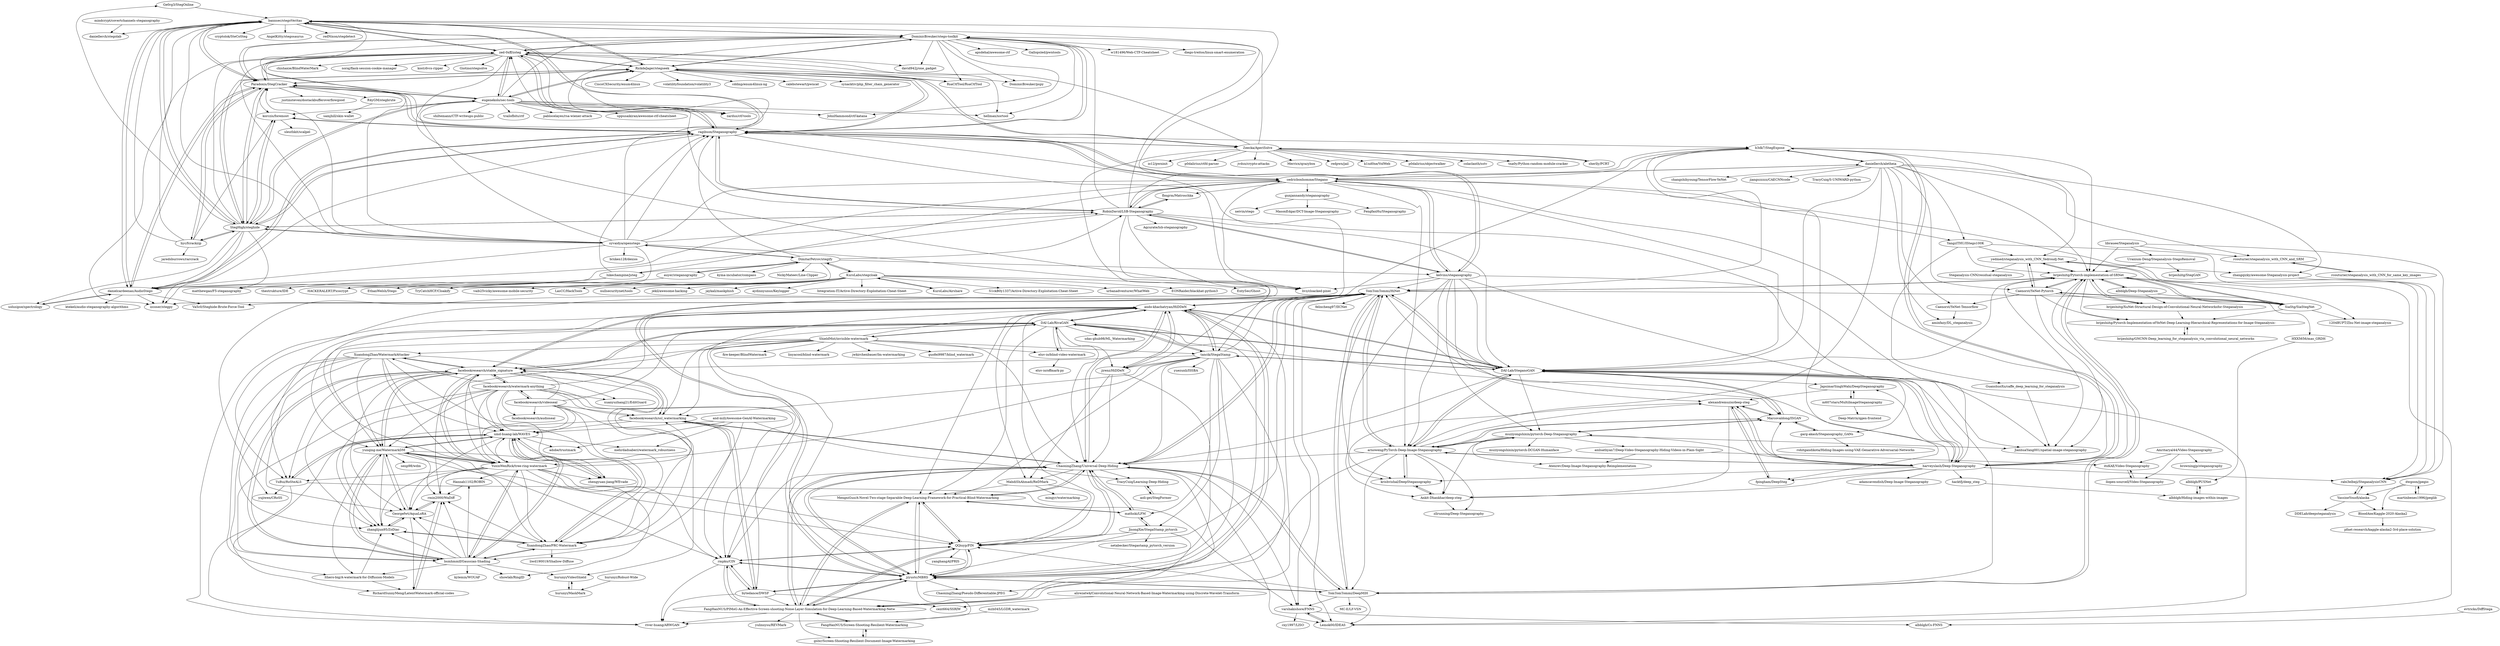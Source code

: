 digraph G {
"Ge0rg3/StegOnline" -> "bannsec/stegoVeritas"
"yedmed/steganalysis_with_CNN_Yedroudj-Net" -> "brijeshiitg/Pytorch-implementation-of-SRNet"
"yedmed/steganalysis_with_CNN_Yedroudj-Net" -> "Caenorst/YeNet-Pytorch"
"yedmed/steganalysis_with_CNN_Yedroudj-Net" -> "SiaStg/SiaStegNet"
"yedmed/steganalysis_with_CNN_Yedroudj-Net" -> "Steganalysis-CNN/residual-steganalysis"
"yedmed/steganalysis_with_CNN_Yedroudj-Net" -> "zhangqizky/awesome-Steganalysis-project"
"DAI-Lab/RivaGAN" -> "eluv-io/blind-video-watermark"
"DAI-Lab/RivaGAN" -> "ShieldMnt/invisible-watermark"
"DAI-Lab/RivaGAN" -> "ando-khachatryan/HiDDeN"
"DAI-Lab/RivaGAN" -> "ChaoningZhang/Universal-Deep-Hiding"
"DAI-Lab/RivaGAN" -> "facebookresearch/stable_signature"
"DAI-Lab/RivaGAN" -> "yunqing-me/WatermarkDM"
"DAI-Lab/RivaGAN" -> "DAI-Lab/SteganoGAN"
"DAI-Lab/RivaGAN" -> "MengxiGuo/A-Novel-Two-stage-Separable-Deep-Learning-Framework-for-Practical-Blind-Watermarking"
"DAI-Lab/RivaGAN" -> "facebookresearch/ssl_watermarking"
"DAI-Lab/RivaGAN" -> "jirenz/HiDDeN"
"DAI-Lab/RivaGAN" -> "Marcovaldong/ISGAN"
"DAI-Lab/RivaGAN" -> "tancik/StegaStamp"
"DAI-Lab/RivaGAN" -> "sdas-ghub98/ML_Watermarking" ["e"=1]
"DAI-Lab/RivaGAN" -> "jzyustc/MBRS"
"DAI-Lab/RivaGAN" -> "TuBui/RoSteALS"
"tancik/StegaStamp" -> "ando-khachatryan/HiDDeN"
"tancik/StegaStamp" -> "JisongXie/StegaStamp_pytorch"
"tancik/StegaStamp" -> "ChaoningZhang/Universal-Deep-Hiding"
"tancik/StegaStamp" -> "DAI-Lab/SteganoGAN"
"tancik/StegaStamp" -> "TomTomTommi/HiNet"
"tancik/StegaStamp" -> "jzyustc/MBRS"
"tancik/StegaStamp" -> "FangHanNUS/PIMoG-An-Effective-Screen-shooting-Noise-Layer-Simulation-for-Deep-Learning-Based-Watermarking-Netw"
"tancik/StegaStamp" -> "facebookresearch/stable_signature"
"tancik/StegaStamp" -> "YuxinWenRick/tree-ring-watermark"
"tancik/StegaStamp" -> "MengxiGuo/A-Novel-Two-stage-Separable-Deep-Learning-Framework-for-Practical-Blind-Watermarking"
"tancik/StegaStamp" -> "jirenz/HiDDeN"
"tancik/StegaStamp" -> "DAI-Lab/RivaGAN"
"tancik/StegaStamp" -> "facebookresearch/ssl_watermarking"
"tancik/StegaStamp" -> "yuezunli/ISSBA" ["e"=1]
"tancik/StegaStamp" -> "mathski/LFM"
"daniellerch/aletheia" -> "b3dk7/StegExpose"
"daniellerch/aletheia" -> "rcouturier/steganalysis_with_CNN_and_SRM"
"daniellerch/aletheia" -> "Caenorst/YeNet-Pytorch"
"daniellerch/aletheia" -> "aminfazy/DL_steganalysis"
"daniellerch/aletheia" -> "TracyCuiq/S-UNIWARD-python"
"daniellerch/aletheia" -> "brijeshiitg/Pytorch-implementation-of-SRNet"
"daniellerch/aletheia" -> "zhangqizky/awesome-Steganalysis-project"
"daniellerch/aletheia" -> "cedricbonhomme/Stegano"
"daniellerch/aletheia" -> "arnoweng/PyTorch-Deep-Image-Steganography"
"daniellerch/aletheia" -> "changshihyoung/TensorFlow-YeNet"
"daniellerch/aletheia" -> "jiangszzzzz/CAECNNcode"
"daniellerch/aletheia" -> "YangzlTHU/IStego100K"
"daniellerch/aletheia" -> "Caenorst/YeNet-Tensorflow"
"daniellerch/aletheia" -> "DAI-Lab/SteganoGAN"
"DAI-Lab/SteganoGAN" -> "arnoweng/PyTorch-Deep-Image-Steganography"
"DAI-Lab/SteganoGAN" -> "Marcovaldong/ISGAN"
"DAI-Lab/SteganoGAN" -> "TomTomTommi/HiNet"
"DAI-Lab/SteganoGAN" -> "ando-khachatryan/HiDDeN"
"DAI-Lab/SteganoGAN" -> "ChaoningZhang/Universal-Deep-Hiding"
"DAI-Lab/SteganoGAN" -> "brijeshiitg/Pytorch-implementation-of-SRNet"
"DAI-Lab/SteganoGAN" -> "harveyslash/Deep-Steganography"
"DAI-Lab/SteganoGAN" -> "tancik/StegaStamp"
"DAI-Lab/SteganoGAN" -> "garg-akash/Steganography_GANs"
"DAI-Lab/SteganoGAN" -> "Lemok00/IDEAS"
"DAI-Lab/SteganoGAN" -> "TomTomTommi/DeepMIH"
"DAI-Lab/SteganoGAN" -> "DAI-Lab/RivaGAN"
"DAI-Lab/SteganoGAN" -> "muziyongshixin/pytorch-Deep-Steganography"
"DAI-Lab/SteganoGAN" -> "JapsimarSinghWahi/DeepSteganography"
"DAI-Lab/SteganoGAN" -> "JianhuaYang001/spatial-image-steganography"
"DominicBreuker/stego-toolkit" -> "zed-0xff/zsteg"
"DominicBreuker/stego-toolkit" -> "RsaCtfTool/RsaCtfTool" ["e"=1]
"DominicBreuker/stego-toolkit" -> "zardus/ctf-tools" ["e"=1]
"DominicBreuker/stego-toolkit" -> "JohnHammond/ctf-katana" ["e"=1]
"DominicBreuker/stego-toolkit" -> "bannsec/stegoVeritas"
"DominicBreuker/stego-toolkit" -> "RickdeJager/stegseek"
"DominicBreuker/stego-toolkit" -> "apsdehal/awesome-ctf" ["e"=1]
"DominicBreuker/stego-toolkit" -> "Gallopsled/pwntools" ["e"=1]
"DominicBreuker/stego-toolkit" -> "DominicBreuker/pspy" ["e"=1]
"DominicBreuker/stego-toolkit" -> "Paradoxis/StegCracker"
"DominicBreuker/stego-toolkit" -> "ragibson/Steganography"
"DominicBreuker/stego-toolkit" -> "david942j/one_gadget" ["e"=1]
"DominicBreuker/stego-toolkit" -> "w181496/Web-CTF-Cheatsheet" ["e"=1]
"DominicBreuker/stego-toolkit" -> "diego-treitos/linux-smart-enumeration" ["e"=1]
"DominicBreuker/stego-toolkit" -> "hellman/xortool" ["e"=1]
"StegHigh/steghide" -> "korczis/foremost"
"StegHigh/steghide" -> "syvaidya/openstego"
"StegHigh/steghide" -> "bannsec/stegoVeritas"
"StegHigh/steghide" -> "ragibson/Steganography"
"StegHigh/steghide" -> "Paradoxis/StegCracker"
"StegHigh/steghide" -> "zed-0xff/zsteg"
"StegHigh/steghide" -> "RickdeJager/stegseek"
"StegHigh/steghide" -> "danielcardeenas/AudioStego"
"StegHigh/steghide" -> "hyc/fcrackzip"
"StegHigh/steghide" -> "eugenekolo/sec-tools"
"StegHigh/steghide" -> "Ge0rg3/StegOnline"
"StegHigh/steghide" -> "RobinDavid/LSB-Steganography"
"StegHigh/steghide" -> "matthewgao/F5-steganography" ["e"=1]
"StegHigh/steghide" -> "solusipse/spectrology"
"StegHigh/steghide" -> "izcoser/stegpy"
"hyc/fcrackzip" -> "bannsec/stegoVeritas"
"hyc/fcrackzip" -> "Paradoxis/StegCracker"
"hyc/fcrackzip" -> "StegHigh/steghide"
"hyc/fcrackzip" -> "korczis/foremost"
"hyc/fcrackzip" -> "zed-0xff/zsteg"
"hyc/fcrackzip" -> "jaredsburrows/rarcrack"
"Paradoxis/StegCracker" -> "bannsec/stegoVeritas"
"Paradoxis/StegCracker" -> "RickdeJager/stegseek"
"Paradoxis/StegCracker" -> "zed-0xff/zsteg"
"Paradoxis/StegCracker" -> "ragibson/Steganography"
"Paradoxis/StegCracker" -> "DominicBreuker/stego-toolkit"
"Paradoxis/StegCracker" -> "Va5c0/Steghide-Brute-Force-Tool"
"Paradoxis/StegCracker" -> "danielcardeenas/AudioStego"
"Paradoxis/StegCracker" -> "eugenekolo/sec-tools"
"Paradoxis/StegCracker" -> "StegHigh/steghide"
"Paradoxis/StegCracker" -> "R4yGM/stegbrute"
"Paradoxis/StegCracker" -> "hyc/fcrackzip"
"Paradoxis/StegCracker" -> "korczis/foremost"
"Paradoxis/StegCracker" -> "justinsteven/dostackbufferoverflowgood" ["e"=1]
"lukechampine/jsteg" -> "ragibson/Steganography"
"lukechampine/jsteg" -> "matthewgao/F5-steganography" ["e"=1]
"lukechampine/jsteg" -> "danielcardeenas/AudioStego"
"lukechampine/jsteg" -> "thestrukture/IDE"
"lukechampine/jsteg" -> "cedricbonhomme/Stegano"
"dwgoon/jpegio" -> "martinbenes1996/jpeglib"
"dwgoon/jpegio" -> "YassineYousfi/alaska"
"dwgoon/jpegio" -> "BloodAxe/Kaggle-2020-Alaska2"
"DimitarPetrov/stegify" -> "auyer/steganography"
"DimitarPetrov/stegify" -> "syvaidya/openstego"
"DimitarPetrov/stegify" -> "ragibson/Steganography"
"DimitarPetrov/stegify" -> "KuroLabs/stegcloak"
"DimitarPetrov/stegify" -> "TryCatchHCF/Cloakify" ["e"=1]
"DimitarPetrov/stegify" -> "lukechampine/jsteg"
"DimitarPetrov/stegify" -> "kyma-incubator/compass" ["e"=1]
"DimitarPetrov/stegify" -> "RobinDavid/LSB-Steganography"
"DimitarPetrov/stegify" -> "kelvins/steganography"
"DimitarPetrov/stegify" -> "NickyMateev/Line-Clipper" ["e"=1]
"fbngrm/Matroschka" -> "RobinDavid/LSB-Steganography"
"auyer/steganography" -> "DimitarPetrov/stegify"
"auyer/steganography" -> "EthanWelsh/Stego"
"sherlly/PCRT" -> "Zeecka/AperiSolve"
"kelvins/steganography" -> "RobinDavid/LSB-Steganography"
"kelvins/steganography" -> "cedricbonhomme/Stegano"
"kelvins/steganography" -> "ragibson/Steganography"
"kelvins/steganography" -> "arnoweng/PyTorch-Deep-Image-Steganography"
"kelvins/steganography" -> "harveyslash/Deep-Steganography"
"kelvins/steganography" -> "livz/cloacked-pixel" ["e"=1]
"kelvins/steganography" -> "DAI-Lab/SteganoGAN"
"kelvins/steganography" -> "alexandremuzio/deep-steg"
"kelvins/steganography" -> "muziyongshixin/pytorch-Deep-Steganography"
"kelvins/steganography" -> "Ankit-Dhankhar/deep-steg"
"kelvins/steganography" -> "TomTomTommi/HiNet"
"kelvins/steganography" -> "JianhuaYang001/spatial-image-steganography"
"ando-khachatryan/HiDDeN" -> "jirenz/HiDDeN"
"ando-khachatryan/HiDDeN" -> "TomTomTommi/HiNet"
"ando-khachatryan/HiDDeN" -> "jzyustc/MBRS"
"ando-khachatryan/HiDDeN" -> "ChaoningZhang/Universal-Deep-Hiding"
"ando-khachatryan/HiDDeN" -> "tancik/StegaStamp"
"ando-khachatryan/HiDDeN" -> "facebookresearch/stable_signature"
"ando-khachatryan/HiDDeN" -> "DAI-Lab/SteganoGAN"
"ando-khachatryan/HiDDeN" -> "MengxiGuo/A-Novel-Two-stage-Separable-Deep-Learning-Framework-for-Practical-Blind-Watermarking"
"ando-khachatryan/HiDDeN" -> "QQiuyp/FIN"
"ando-khachatryan/HiDDeN" -> "river-huang/ARWGAN"
"ando-khachatryan/HiDDeN" -> "MahdiShAhmadi/ReDMark"
"ando-khachatryan/HiDDeN" -> "rmpku/CIN"
"ando-khachatryan/HiDDeN" -> "FangHanNUS/PIMoG-An-Effective-Screen-shooting-Noise-Layer-Simulation-for-Deep-Learning-Based-Watermarking-Netw"
"ando-khachatryan/HiDDeN" -> "DAI-Lab/RivaGAN"
"ando-khachatryan/HiDDeN" -> "YuxinWenRick/tree-ring-watermark"
"librauee/Steganalysis" -> "brijeshiitg/Pytorch-implementation-of-SRNet"
"librauee/Steganalysis" -> "rabi3elbeji/SteganalysisCNN"
"librauee/Steganalysis" -> "rcouturier/steganalysis_with_CNN_and_SRM"
"librauee/Steganalysis" -> "Uranium-Deng/Steganalysis-StegoRemoval"
"harveyslash/Deep-Steganography" -> "arnoweng/PyTorch-Deep-Image-Steganography"
"harveyslash/Deep-Steganography" -> "alexandremuzio/deep-steg"
"harveyslash/Deep-Steganography" -> "krishvishal/DeepSteganography"
"harveyslash/Deep-Steganography" -> "fpingham/DeepSteg"
"harveyslash/Deep-Steganography" -> "muziyongshixin/pytorch-Deep-Steganography"
"harveyslash/Deep-Steganography" -> "DAI-Lab/SteganoGAN"
"harveyslash/Deep-Steganography" -> "TomTomTommi/HiNet"
"harveyslash/Deep-Steganography" -> "JapsimarSinghWahi/DeepSteganography"
"harveyslash/Deep-Steganography" -> "b3dk7/StegExpose"
"harveyslash/Deep-Steganography" -> "rabi3elbeji/SteganalysisCNN"
"harveyslash/Deep-Steganography" -> "adamcavendish/Deep-Image-Steganography"
"harveyslash/Deep-Steganography" -> "Ankit-Dhankhar/deep-steg"
"harveyslash/Deep-Steganography" -> "Marcovaldong/ISGAN"
"harveyslash/Deep-Steganography" -> "brijeshiitg/Pytorch-implementation-of-SRNet"
"harveyslash/Deep-Steganography" -> "hacktfj/deep_steg"
"Ankit-Dhankhar/deep-steg" -> "zllrunning/Deep-Steganography"
"Ankit-Dhankhar/deep-steg" -> "krishvishal/DeepSteganography"
"krishvishal/DeepSteganography" -> "Ankit-Dhankhar/deep-steg"
"krishvishal/DeepSteganography" -> "arnoweng/PyTorch-Deep-Image-Steganography"
"mathski/LFM" -> "JisongXie/StegaStamp_pytorch"
"mathski/LFM" -> "MengxiGuo/A-Novel-Two-stage-Separable-Deep-Learning-Framework-for-Practical-Blind-Watermarking"
"mathski/LFM" -> "ChaoningZhang/Universal-Deep-Hiding"
"arnoweng/PyTorch-Deep-Image-Steganography" -> "harveyslash/Deep-Steganography"
"arnoweng/PyTorch-Deep-Image-Steganography" -> "muziyongshixin/pytorch-Deep-Steganography"
"arnoweng/PyTorch-Deep-Image-Steganography" -> "krishvishal/DeepSteganography"
"arnoweng/PyTorch-Deep-Image-Steganography" -> "Marcovaldong/ISGAN"
"arnoweng/PyTorch-Deep-Image-Steganography" -> "DAI-Lab/SteganoGAN"
"arnoweng/PyTorch-Deep-Image-Steganography" -> "TomTomTommi/HiNet"
"arnoweng/PyTorch-Deep-Image-Steganography" -> "alexandremuzio/deep-steg"
"arnoweng/PyTorch-Deep-Image-Steganography" -> "zllrunning/Deep-Steganography"
"arnoweng/PyTorch-Deep-Image-Steganography" -> "Ankit-Dhankhar/deep-steg"
"arnoweng/PyTorch-Deep-Image-Steganography" -> "ChaoningZhang/Universal-Deep-Hiding"
"arnoweng/PyTorch-Deep-Image-Steganography" -> "TomTomTommi/DeepMIH"
"arnoweng/PyTorch-Deep-Image-Steganography" -> "jzyustc/MBRS"
"zhangqizky/awesome-Steganalysis-project" -> "rabi3elbeji/SteganalysisCNN"
"rabi3elbeji/SteganalysisCNN" -> "YassineYousfi/alaska"
"gunjannandy/steganography" -> "neivin/stego"
"gunjannandy/steganography" -> "MasonEdgar/DCT-Image-Steganography"
"gunjannandy/steganography" -> "FengfanHu/Steganography"
"Caenorst/YeNet-Pytorch" -> "brijeshiitg/Pytorch-implementation-of-SRNet"
"Caenorst/YeNet-Pytorch" -> "yedmed/steganalysis_with_CNN_Yedroudj-Net"
"Caenorst/YeNet-Pytorch" -> "brijeshiitg/XuNet-Structural-Design-of-Convolutional-Neural-Networksfor-Steganalysis"
"Caenorst/YeNet-Pytorch" -> "Caenorst/YeNet-Tensorflow"
"Caenorst/YeNet-Pytorch" -> "JianhuaYang001/spatial-image-steganography"
"Caenorst/YeNet-Pytorch" -> "SiaStg/SiaStegNet"
"Caenorst/YeNet-Pytorch" -> "brijeshiitg/Pytorch-Implementation-of-YeNet-Deep-Learning-Hierarchical-Representations-for-Image-Steganalysis-"
"jirenz/HiDDeN" -> "ando-khachatryan/HiDDeN"
"jirenz/HiDDeN" -> "ChaoningZhang/Universal-Deep-Hiding"
"jirenz/HiDDeN" -> "MahdiShAhmadi/ReDMark"
"jirenz/HiDDeN" -> "jzyustc/MBRS"
"Caenorst/YeNet-Tensorflow" -> "aminfazy/DL_steganalysis"
"muziyongshixin/pytorch-Deep-Steganography" -> "arnoweng/PyTorch-Deep-Image-Steganography"
"muziyongshixin/pytorch-Deep-Steganography" -> "Marcovaldong/ISGAN"
"muziyongshixin/pytorch-Deep-Steganography" -> "Atenrev/Deep-Image-Steganography-Reimplementation"
"muziyongshixin/pytorch-Deep-Steganography" -> "anilsathyan7/Deep-Video-Steganography-Hiding-Videos-in-Plain-Sight"
"muziyongshixin/pytorch-Deep-Steganography" -> "Ankit-Dhankhar/deep-steg"
"muziyongshixin/pytorch-Deep-Steganography" -> "muziyongshixin/pytorch-DCGAN-Humanface"
"muziyongshixin/pytorch-Deep-Steganography" -> "JianhuaYang001/spatial-image-steganography"
"YangzlTHU/IStego100K" -> "rabi3elbeji/SteganalysisCNN"
"YangzlTHU/IStego100K" -> "GuanshuoXu/caffe_deep_learning_for_steganalysis"
"YangzlTHU/IStego100K" -> "brijeshiitg/Pytorch-implementation-of-SRNet"
"YangzlTHU/IStego100K" -> "yedmed/steganalysis_with_CNN_Yedroudj-Net"
"Marcovaldong/ISGAN" -> "garg-akash/Steganography_GANs"
"Marcovaldong/ISGAN" -> "muziyongshixin/pytorch-Deep-Steganography"
"Marcovaldong/ISGAN" -> "arnoweng/PyTorch-Deep-Image-Steganography"
"Marcovaldong/ISGAN" -> "DAI-Lab/SteganoGAN"
"Marcovaldong/ISGAN" -> "alexandremuzio/deep-steg"
"mindcrypt/covertchannels-steganography" -> "daniellerch/stegolab"
"alexandremuzio/deep-steg" -> "Ankit-Dhankhar/deep-steg"
"alexandremuzio/deep-steg" -> "fpingham/DeepSteg"
"alexandremuzio/deep-steg" -> "krishvishal/DeepSteganography"
"alexandremuzio/deep-steg" -> "Marcovaldong/ISGAN"
"alexandremuzio/deep-steg" -> "harveyslash/Deep-Steganography"
"fpingham/DeepSteg" -> "alexandremuzio/deep-steg"
"Amritaryal44/Video-Steganography" -> "llopen-sourcell/Video-Steganography"
"Amritaryal44/Video-Steganography" -> "browningjp/steganography"
"Amritaryal44/Video-Steganography" -> "itxKAE/Video-Steganography"
"Zeecka/AperiSolve" -> "io12/pwninit" ["e"=1]
"Zeecka/AperiSolve" -> "RickdeJager/stegseek"
"Zeecka/AperiSolve" -> "ragibson/Steganography"
"Zeecka/AperiSolve" -> "zed-0xff/zsteg"
"Zeecka/AperiSolve" -> "p0dalirius/ctfd-parser" ["e"=1]
"Zeecka/AperiSolve" -> "izcoser/stegpy"
"Zeecka/AperiSolve" -> "DominicBreuker/stego-toolkit"
"Zeecka/AperiSolve" -> "jvdsn/crypto-attacks" ["e"=1]
"Zeecka/AperiSolve" -> "Merricx/qrazybox" ["e"=1]
"Zeecka/AperiSolve" -> "redpwn/jail" ["e"=1]
"Zeecka/AperiSolve" -> "k1nd0ne/VolWeb" ["e"=1]
"Zeecka/AperiSolve" -> "sherlly/PCRT"
"Zeecka/AperiSolve" -> "p0dalirius/objectwalker" ["e"=1]
"Zeecka/AperiSolve" -> "colaclanth/sstv" ["e"=1]
"Zeecka/AperiSolve" -> "tna0y/Python-random-module-cracker" ["e"=1]
"b3dk7/StegExpose" -> "daniellerch/aletheia"
"b3dk7/StegExpose" -> "harveyslash/Deep-Steganography"
"b3dk7/StegExpose" -> "jirenz/HiDDeN"
"b3dk7/StegExpose" -> "yedmed/steganalysis_with_CNN_Yedroudj-Net"
"b3dk7/StegExpose" -> "brijeshiitg/Pytorch-implementation-of-SRNet"
"b3dk7/StegExpose" -> "TomTomTommi/HiNet"
"b3dk7/StegExpose" -> "fpingham/DeepSteg"
"garg-akash/Steganography_GANs" -> "Marcovaldong/ISGAN"
"garg-akash/Steganography_GANs" -> "rohitgandikota/Hiding-Images-using-VAE-Genarative-Adversarial-Networks"
"anilsathyan7/Deep-Video-Steganography-Hiding-Videos-in-Plain-Sight" -> "Atenrev/Deep-Image-Steganography-Reimplementation"
"anilsathyan7/Deep-Video-Steganography-Hiding-Videos-in-Plain-Sight" -> "itxKAE/Video-Steganography"
"KuroLabs/stegcloak" -> "TryCatchHCF/Cloakify" ["e"=1]
"KuroLabs/stegcloak" -> "jekil/awesome-hacking" ["e"=1]
"KuroLabs/stegcloak" -> "jaykali/maskphish" ["e"=1]
"KuroLabs/stegcloak" -> "aydinnyunus/Keylogger" ["e"=1]
"KuroLabs/stegcloak" -> "Integration-IT/Active-Directory-Exploitation-Cheat-Sheet" ["e"=1]
"KuroLabs/stegcloak" -> "DimitarPetrov/stegify"
"KuroLabs/stegcloak" -> "KuroLabs/Airshare"
"KuroLabs/stegcloak" -> "HACKERALERT/Picocrypt" ["e"=1]
"KuroLabs/stegcloak" -> "S1ckB0y1337/Active-Directory-Exploitation-Cheat-Sheet" ["e"=1]
"KuroLabs/stegcloak" -> "urbanadventurer/WhatWeb" ["e"=1]
"KuroLabs/stegcloak" -> "EONRaider/blackhat-python3" ["e"=1]
"KuroLabs/stegcloak" -> "EntySec/Ghost" ["e"=1]
"KuroLabs/stegcloak" -> "vaib25vicky/awesome-mobile-security" ["e"=1]
"KuroLabs/stegcloak" -> "LasCC/HackTools" ["e"=1]
"KuroLabs/stegcloak" -> "nullsecuritynet/tools" ["e"=1]
"KuroLabs/Airshare" -> "KuroLabs/stegcloak"
"SiaStg/SiaStegNet" -> "brijeshiitg/Pytorch-implementation-of-SRNet"
"SiaStg/SiaStegNet" -> "yedmed/steganalysis_with_CNN_Yedroudj-Net"
"SiaStg/SiaStegNet" -> "1204BUPT/Zhu-Net-image-steganalysis"
"SiaStg/SiaStegNet" -> "Caenorst/YeNet-Pytorch"
"SiaStg/SiaStegNet" -> "brijeshiitg/Pytorch-Implementation-of-YeNet-Deep-Learning-Hierarchical-Representations-for-Image-Steganalysis-"
"brijeshiitg/Pytorch-implementation-of-SRNet" -> "brijeshiitg/XuNet-Structural-Design-of-Convolutional-Neural-Networksfor-Steganalysis"
"brijeshiitg/Pytorch-implementation-of-SRNet" -> "SiaStg/SiaStegNet"
"brijeshiitg/Pytorch-implementation-of-SRNet" -> "yedmed/steganalysis_with_CNN_Yedroudj-Net"
"brijeshiitg/Pytorch-implementation-of-SRNet" -> "Caenorst/YeNet-Pytorch"
"brijeshiitg/Pytorch-implementation-of-SRNet" -> "1204BUPT/Zhu-Net-image-steganalysis"
"brijeshiitg/Pytorch-implementation-of-SRNet" -> "brijeshiitg/Pytorch-Implementation-of-YeNet-Deep-Learning-Hierarchical-Representations-for-Image-Steganalysis-"
"brijeshiitg/Pytorch-implementation-of-SRNet" -> "Lemok00/IDEAS"
"brijeshiitg/Pytorch-implementation-of-SRNet" -> "TomTomTommi/HiNet"
"brijeshiitg/Pytorch-implementation-of-SRNet" -> "albblgb/Deep-Steganalysis"
"brijeshiitg/Pytorch-implementation-of-SRNet" -> "TomTomTommi/DeepMIH"
"brijeshiitg/Pytorch-implementation-of-SRNet" -> "JianhuaYang001/spatial-image-steganography"
"llopen-sourcell/Video-Steganography" -> "itxKAE/Video-Steganography"
"JisongXie/StegaStamp_pytorch" -> "mathski/LFM"
"JisongXie/StegaStamp_pytorch" -> "netabecker/Stegastamp_pytorch_version"
"JisongXie/StegaStamp_pytorch" -> "FangHanNUS/PIMoG-An-Effective-Screen-shooting-Noise-Layer-Simulation-for-Deep-Learning-Based-Watermarking-Netw"
"JisongXie/StegaStamp_pytorch" -> "QQiuyp/FIN"
"JisongXie/StegaStamp_pytorch" -> "jzyustc/MBRS"
"MahdiShAhmadi/ReDMark" -> "QQiuyp/FIN"
"MahdiShAhmadi/ReDMark" -> "MengxiGuo/A-Novel-Two-stage-Separable-Deep-Learning-Framework-for-Practical-Blind-Watermarking"
"MahdiShAhmadi/ReDMark" -> "mingyr/watermarking" ["e"=1]
"MengxiGuo/A-Novel-Two-stage-Separable-Deep-Learning-Framework-for-Practical-Blind-Watermarking" -> "QQiuyp/FIN"
"MengxiGuo/A-Novel-Two-stage-Separable-Deep-Learning-Framework-for-Practical-Blind-Watermarking" -> "jzyustc/MBRS"
"MengxiGuo/A-Novel-Two-stage-Separable-Deep-Learning-Framework-for-Practical-Blind-Watermarking" -> "ChaoningZhang/Universal-Deep-Hiding"
"MengxiGuo/A-Novel-Two-stage-Separable-Deep-Learning-Framework-for-Practical-Blind-Watermarking" -> "FangHanNUS/PIMoG-An-Effective-Screen-shooting-Noise-Layer-Simulation-for-Deep-Learning-Based-Watermarking-Netw"
"MengxiGuo/A-Novel-Two-stage-Separable-Deep-Learning-Framework-for-Practical-Blind-Watermarking" -> "mathski/LFM"
"JapsimarSinghWahi/DeepSteganography" -> "m607stars/MultiImageSteganography"
"JapsimarSinghWahi/DeepSteganography" -> "alexandremuzio/deep-steg"
"danielcardeenas/AudioStego" -> "solusipse/spectrology"
"danielcardeenas/AudioStego" -> "ragibson/Steganography"
"danielcardeenas/AudioStego" -> "bannsec/stegoVeritas"
"danielcardeenas/AudioStego" -> "izcoser/stegpy"
"danielcardeenas/AudioStego" -> "ktekeli/audio-steganography-algorithms" ["e"=1]
"danielcardeenas/AudioStego" -> "Va5c0/Steghide-Brute-Force-Tool"
"danielcardeenas/AudioStego" -> "Paradoxis/StegCracker"
"brijeshiitg/Pytorch-Implementation-of-YeNet-Deep-Learning-Hierarchical-Representations-for-Image-Steganalysis-" -> "brijeshiitg/GNCNN-Deep_learning_for_steganalysis_via_convolutional_neural_networks"
"brijeshiitg/XuNet-Structural-Design-of-Convolutional-Neural-Networksfor-Steganalysis" -> "brijeshiitg/Pytorch-Implementation-of-YeNet-Deep-Learning-Hierarchical-Representations-for-Image-Steganalysis-"
"brijeshiitg/XuNet-Structural-Design-of-Convolutional-Neural-Networksfor-Steganalysis" -> "brijeshiitg/Pytorch-implementation-of-SRNet"
"BloodAxe/Kaggle-2020-Alaska2" -> "pfnet-research/kaggle-alaska2-3rd-place-solution"
"YassineYousfi/alaska" -> "rabi3elbeji/SteganalysisCNN"
"YassineYousfi/alaska" -> "BloodAxe/Kaggle-2020-Alaska2"
"YassineYousfi/alaska" -> "DDELab/deepsteganalysis"
"brijeshiitg/GNCNN-Deep_learning_for_steganalysis_via_convolutional_neural_networks" -> "brijeshiitg/Pytorch-Implementation-of-YeNet-Deep-Learning-Hierarchical-Representations-for-Image-Steganalysis-"
"RickdeJager/stegseek" -> "Paradoxis/StegCracker"
"RickdeJager/stegseek" -> "zed-0xff/zsteg"
"RickdeJager/stegseek" -> "DominicBreuker/stego-toolkit"
"RickdeJager/stegseek" -> "Zeecka/AperiSolve"
"RickdeJager/stegseek" -> "ragibson/Steganography"
"RickdeJager/stegseek" -> "bannsec/stegoVeritas"
"RickdeJager/stegseek" -> "calebstewart/pwncat" ["e"=1]
"RickdeJager/stegseek" -> "RsaCtfTool/RsaCtfTool" ["e"=1]
"RickdeJager/stegseek" -> "eugenekolo/sec-tools"
"RickdeJager/stegseek" -> "synacktiv/php_filter_chain_generator" ["e"=1]
"RickdeJager/stegseek" -> "CiscoCXSecurity/enum4linux" ["e"=1]
"RickdeJager/stegseek" -> "StegHigh/steghide"
"RickdeJager/stegseek" -> "volatilityfoundation/volatility3" ["e"=1]
"RickdeJager/stegseek" -> "cddmp/enum4linux-ng" ["e"=1]
"RickdeJager/stegseek" -> "DominicBreuker/pspy" ["e"=1]
"syvaidya/openstego" -> "StegHigh/steghide"
"syvaidya/openstego" -> "ragibson/Steganography"
"syvaidya/openstego" -> "zed-0xff/zsteg"
"syvaidya/openstego" -> "cedricbonhomme/Stegano"
"syvaidya/openstego" -> "DimitarPetrov/stegify"
"syvaidya/openstego" -> "RobinDavid/LSB-Steganography"
"syvaidya/openstego" -> "DominicBreuker/stego-toolkit"
"syvaidya/openstego" -> "danielcardeenas/AudioStego"
"syvaidya/openstego" -> "bannsec/stegoVeritas"
"syvaidya/openstego" -> "brxken128/dexios"
"syvaidya/openstego" -> "tancik/StegaStamp"
"syvaidya/openstego" -> "HACKERALERT/Picocrypt" ["e"=1]
"syvaidya/openstego" -> "RickdeJager/stegseek"
"syvaidya/openstego" -> "Paradoxis/StegCracker"
"syvaidya/openstego" -> "eugenekolo/sec-tools"
"ShieldMnt/invisible-watermark" -> "DAI-Lab/RivaGAN"
"ShieldMnt/invisible-watermark" -> "facebookresearch/stable_signature"
"ShieldMnt/invisible-watermark" -> "ando-khachatryan/HiDDeN"
"ShieldMnt/invisible-watermark" -> "guofei9987/blind_watermark" ["e"=1]
"ShieldMnt/invisible-watermark" -> "YuxinWenRick/tree-ring-watermark"
"ShieldMnt/invisible-watermark" -> "fire-keeper/BlindWatermark" ["e"=1]
"ShieldMnt/invisible-watermark" -> "tancik/StegaStamp"
"ShieldMnt/invisible-watermark" -> "yunqing-me/WatermarkDM"
"ShieldMnt/invisible-watermark" -> "ChaoningZhang/Universal-Deep-Hiding"
"ShieldMnt/invisible-watermark" -> "eluv-io/blind-video-watermark"
"ShieldMnt/invisible-watermark" -> "jzyustc/MBRS"
"ShieldMnt/invisible-watermark" -> "linyacool/blind-watermark" ["e"=1]
"ShieldMnt/invisible-watermark" -> "facebookresearch/ssl_watermarking"
"ShieldMnt/invisible-watermark" -> "XuandongZhao/WatermarkAttacker"
"ShieldMnt/invisible-watermark" -> "jwkirchenbauer/lm-watermarking" ["e"=1]
"R4yGM/stegbrute" -> "samjhill/skin-wallet"
"ChaoningZhang/Universal-Deep-Hiding" -> "jzyustc/MBRS"
"ChaoningZhang/Universal-Deep-Hiding" -> "MengxiGuo/A-Novel-Two-stage-Separable-Deep-Learning-Framework-for-Practical-Blind-Watermarking"
"ChaoningZhang/Universal-Deep-Hiding" -> "QQiuyp/FIN"
"ChaoningZhang/Universal-Deep-Hiding" -> "TomTomTommi/DeepMIH"
"ChaoningZhang/Universal-Deep-Hiding" -> "ChaoningZhang/Pseudo-Differentiable-JPEG"
"ChaoningZhang/Universal-Deep-Hiding" -> "ando-khachatryan/HiDDeN"
"ChaoningZhang/Universal-Deep-Hiding" -> "TomTomTommi/HiNet"
"ChaoningZhang/Universal-Deep-Hiding" -> "mathski/LFM"
"ChaoningZhang/Universal-Deep-Hiding" -> "FangHanNUS/PIMoG-An-Effective-Screen-shooting-Noise-Layer-Simulation-for-Deep-Learning-Based-Watermarking-Netw"
"ChaoningZhang/Universal-Deep-Hiding" -> "varshakishore/FNNS"
"ChaoningZhang/Universal-Deep-Hiding" -> "TracyCuiq/Learning-Deep-Hiding"
"ChaoningZhang/Universal-Deep-Hiding" -> "facebookresearch/ssl_watermarking"
"ChaoningZhang/Universal-Deep-Hiding" -> "Lemok00/IDEAS"
"ChaoningZhang/Universal-Deep-Hiding" -> "rmpku/CIN"
"ChaoningZhang/Universal-Deep-Hiding" -> "MahdiShAhmadi/ReDMark"
"hacktfj/deep_steg" -> "albblgb/Hiding-images-within-images"
"TomTomTommi/HiNet" -> "TomTomTommi/DeepMIH"
"TomTomTommi/HiNet" -> "ando-khachatryan/HiDDeN"
"TomTomTommi/HiNet" -> "ChaoningZhang/Universal-Deep-Hiding"
"TomTomTommi/HiNet" -> "jzyustc/MBRS"
"TomTomTommi/HiNet" -> "krishvishal/DeepSteganography"
"TomTomTommi/HiNet" -> "QQiuyp/FIN"
"TomTomTommi/HiNet" -> "varshakishore/FNNS"
"TomTomTommi/HiNet" -> "yujiwen/CRoSS" ["e"=1]
"TomTomTommi/HiNet" -> "brijeshiitg/Pytorch-implementation-of-SRNet"
"TomTomTommi/HiNet" -> "arnoweng/PyTorch-Deep-Image-Steganography"
"TomTomTommi/HiNet" -> "Lemok00/IDEAS"
"TomTomTommi/HiNet" -> "TuBui/RoSteALS"
"TomTomTommi/HiNet" -> "DAI-Lab/SteganoGAN"
"TomTomTommi/HiNet" -> "SiaStg/SiaStegNet"
"TomTomTommi/HiNet" -> "felixcheng97/IICNet" ["e"=1]
"m607stars/MultiImageSteganography" -> "Deep-Matrix/qgen-frontend"
"m607stars/MultiImageSteganography" -> "JapsimarSinghWahi/DeepSteganography"
"jzyustc/MBRS" -> "QQiuyp/FIN"
"jzyustc/MBRS" -> "rmpku/CIN"
"jzyustc/MBRS" -> "FangHanNUS/PIMoG-An-Effective-Screen-shooting-Noise-Layer-Simulation-for-Deep-Learning-Based-Watermarking-Netw"
"jzyustc/MBRS" -> "MengxiGuo/A-Novel-Two-stage-Separable-Deep-Learning-Framework-for-Practical-Blind-Watermarking"
"jzyustc/MBRS" -> "ChaoningZhang/Universal-Deep-Hiding"
"jzyustc/MBRS" -> "ando-khachatryan/HiDDeN"
"jzyustc/MBRS" -> "bytedance/DWSF"
"jzyustc/MBRS" -> "ChaoningZhang/Pseudo-Differentiable-JPEG"
"jzyustc/MBRS" -> "TomTomTommi/HiNet"
"jzyustc/MBRS" -> "river-huang/ARWGAN"
"jzyustc/MBRS" -> "TomTomTommi/DeepMIH"
"itxKAE/Video-Steganography" -> "llopen-sourcell/Video-Steganography"
"Uranium-Deng/Steganalysis-StegoRemoval" -> "brijeshiitg/Pytorch-implementation-of-SRNet"
"Uranium-Deng/Steganalysis-StegoRemoval" -> "brijeshiitg/StegGAN"
"alirezatwk/Convolutional-Neural-Network-Based-Image-Watermarking-using-Discrete-Wavelet-Transform" -> "cent664/SSRIW"
"cedricbonhomme/Stegano" -> "ragibson/Steganography"
"cedricbonhomme/Stegano" -> "RobinDavid/LSB-Steganography"
"cedricbonhomme/Stegano" -> "kelvins/steganography"
"cedricbonhomme/Stegano" -> "daniellerch/aletheia"
"cedricbonhomme/Stegano" -> "b3dk7/StegExpose"
"cedricbonhomme/Stegano" -> "harveyslash/Deep-Steganography"
"cedricbonhomme/Stegano" -> "livz/cloacked-pixel" ["e"=1]
"cedricbonhomme/Stegano" -> "bannsec/stegoVeritas"
"cedricbonhomme/Stegano" -> "rabi3elbeji/SteganalysisCNN"
"cedricbonhomme/Stegano" -> "DAI-Lab/SteganoGAN"
"cedricbonhomme/Stegano" -> "arnoweng/PyTorch-Deep-Image-Steganography"
"cedricbonhomme/Stegano" -> "YangzlTHU/IStego100K"
"cedricbonhomme/Stegano" -> "danielcardeenas/AudioStego"
"cedricbonhomme/Stegano" -> "gunjannandy/steganography"
"cedricbonhomme/Stegano" -> "fbngrm/Matroschka"
"TomTomTommi/DeepMIH" -> "TomTomTommi/HiNet"
"TomTomTommi/DeepMIH" -> "ChaoningZhang/Universal-Deep-Hiding"
"TomTomTommi/DeepMIH" -> "varshakishore/FNNS"
"TomTomTommi/DeepMIH" -> "jzyustc/MBRS"
"TomTomTommi/DeepMIH" -> "QQiuyp/FIN"
"TomTomTommi/DeepMIH" -> "Lemok00/IDEAS"
"TomTomTommi/DeepMIH" -> "brijeshiitg/Pytorch-implementation-of-SRNet"
"TomTomTommi/DeepMIH" -> "MC-E/LF-VSN" ["e"=1]
"ragibson/Steganography" -> "RobinDavid/LSB-Steganography"
"ragibson/Steganography" -> "bannsec/stegoVeritas"
"ragibson/Steganography" -> "cedricbonhomme/Stegano"
"ragibson/Steganography" -> "livz/cloacked-pixel" ["e"=1]
"ragibson/Steganography" -> "zed-0xff/zsteg"
"ragibson/Steganography" -> "danielcardeenas/AudioStego"
"ragibson/Steganography" -> "kelvins/steganography"
"ragibson/Steganography" -> "Paradoxis/StegCracker"
"ragibson/Steganography" -> "DominicBreuker/stego-toolkit"
"ragibson/Steganography" -> "Zeecka/AperiSolve"
"ragibson/Steganography" -> "RickdeJager/stegseek"
"ragibson/Steganography" -> "izcoser/stegpy"
"ragibson/Steganography" -> "korczis/foremost"
"ragibson/Steganography" -> "StegHigh/steghide"
"ragibson/Steganography" -> "b3dk7/StegExpose"
"bannsec/stegoVeritas" -> "Paradoxis/StegCracker"
"bannsec/stegoVeritas" -> "ragibson/Steganography"
"bannsec/stegoVeritas" -> "zed-0xff/zsteg"
"bannsec/stegoVeritas" -> "danielcardeenas/AudioStego"
"bannsec/stegoVeritas" -> "DominicBreuker/stego-toolkit"
"bannsec/stegoVeritas" -> "izcoser/stegpy"
"bannsec/stegoVeritas" -> "StegHigh/steghide"
"bannsec/stegoVeritas" -> "cryptolok/SteCoSteg" ["e"=1]
"bannsec/stegoVeritas" -> "daniellerch/stegolab"
"bannsec/stegoVeritas" -> "AngelKitty/stegosaurus" ["e"=1]
"bannsec/stegoVeritas" -> "RickdeJager/stegseek"
"bannsec/stegoVeritas" -> "redNixon/stegdetect"
"Lemok00/IDEAS" -> "varshakishore/FNNS"
"facebookresearch/ssl_watermarking" -> "bytedance/DWSF"
"facebookresearch/ssl_watermarking" -> "river-huang/ARWGAN"
"facebookresearch/ssl_watermarking" -> "ChaoningZhang/Universal-Deep-Hiding"
"facebookresearch/ssl_watermarking" -> "rmpku/CIN"
"facebookresearch/ssl_watermarking" -> "umd-huang-lab/WAVES"
"facebookresearch/ssl_watermarking" -> "facebookresearch/stable_signature"
"solusipse/spectrology" -> "danielcardeenas/AudioStego"
"gslxr/Screen-Shooting-Resilient-Document-Image-Watermarking" -> "FangHanNUS/Screen-Shooting-Resilient-Watermarking"
"varshakishore/FNNS" -> "Lemok00/IDEAS"
"varshakishore/FNNS" -> "cxy1997/LISO"
"varshakishore/FNNS" -> "albblgb/Cs-FNNS"
"martinbenes1996/jpeglib" -> "dwgoon/jpegio"
"mzh045/LGDR_watermark" -> "FangHanNUS/Screen-Shooting-Resilient-Watermarking"
"RobinDavid/LSB-Steganography" -> "livz/cloacked-pixel" ["e"=1]
"RobinDavid/LSB-Steganography" -> "ragibson/Steganography"
"RobinDavid/LSB-Steganography" -> "kelvins/steganography"
"RobinDavid/LSB-Steganography" -> "cedricbonhomme/Stegano"
"RobinDavid/LSB-Steganography" -> "Aqcurate/lsb-steganography"
"RobinDavid/LSB-Steganography" -> "fbngrm/Matroschka"
"RobinDavid/LSB-Steganography" -> "zed-0xff/zsteg"
"RobinDavid/LSB-Steganography" -> "DominicBreuker/stego-toolkit"
"RobinDavid/LSB-Steganography" -> "bannsec/stegoVeritas"
"RobinDavid/LSB-Steganography" -> "DAI-Lab/SteganoGAN"
"RobinDavid/LSB-Steganography" -> "b3dk7/StegExpose"
"RobinDavid/LSB-Steganography" -> "harveyslash/Deep-Steganography"
"RobinDavid/LSB-Steganography" -> "danielcardeenas/AudioStego"
"RobinDavid/LSB-Steganography" -> "StegHigh/steghide"
"RobinDavid/LSB-Steganography" -> "izcoser/stegpy"
"korczis/foremost" -> "StegHigh/steghide"
"korczis/foremost" -> "sleuthkit/scalpel" ["e"=1]
"korczis/foremost" -> "ragibson/Steganography"
"rmpku/CIN" -> "QQiuyp/FIN"
"rmpku/CIN" -> "jzyustc/MBRS"
"rmpku/CIN" -> "river-huang/ARWGAN"
"rmpku/CIN" -> "FangHanNUS/PIMoG-An-Effective-Screen-shooting-Noise-Layer-Simulation-for-Deep-Learning-Based-Watermarking-Netw"
"rmpku/CIN" -> "bytedance/DWSF"
"eluv-io/blind-video-watermark" -> "DAI-Lab/RivaGAN"
"eluv-io/blind-video-watermark" -> "eluv-io/offmark-py"
"eugenekolo/sec-tools" -> "zed-0xff/zsteg"
"eugenekolo/sec-tools" -> "zardus/ctf-tools" ["e"=1]
"eugenekolo/sec-tools" -> "Paradoxis/StegCracker"
"eugenekolo/sec-tools" -> "bannsec/stegoVeritas"
"eugenekolo/sec-tools" -> "DominicBreuker/stego-toolkit"
"eugenekolo/sec-tools" -> "RickdeJager/stegseek"
"eugenekolo/sec-tools" -> "shiltemann/CTF-writeups-public" ["e"=1]
"eugenekolo/sec-tools" -> "hellman/xortool" ["e"=1]
"eugenekolo/sec-tools" -> "StegHigh/steghide"
"eugenekolo/sec-tools" -> "ragibson/Steganography"
"eugenekolo/sec-tools" -> "korczis/foremost"
"eugenekolo/sec-tools" -> "trailofbits/ctf" ["e"=1]
"eugenekolo/sec-tools" -> "pablocelayes/rsa-wiener-attack" ["e"=1]
"eugenekolo/sec-tools" -> "JohnHammond/ctf-katana" ["e"=1]
"eugenekolo/sec-tools" -> "uppusaikiran/awesome-ctf-cheatsheet" ["e"=1]
"FangHanNUS/PIMoG-An-Effective-Screen-shooting-Noise-Layer-Simulation-for-Deep-Learning-Based-Watermarking-Netw" -> "FangHanNUS/Screen-Shooting-Resilient-Watermarking"
"FangHanNUS/PIMoG-An-Effective-Screen-shooting-Noise-Layer-Simulation-for-Deep-Learning-Based-Watermarking-Netw" -> "QQiuyp/FIN"
"FangHanNUS/PIMoG-An-Effective-Screen-shooting-Noise-Layer-Simulation-for-Deep-Learning-Based-Watermarking-Netw" -> "jzyustc/MBRS"
"FangHanNUS/PIMoG-An-Effective-Screen-shooting-Noise-Layer-Simulation-for-Deep-Learning-Based-Watermarking-Netw" -> "gslxr/Screen-Shooting-Resilient-Document-Image-Watermarking"
"FangHanNUS/PIMoG-An-Effective-Screen-shooting-Noise-Layer-Simulation-for-Deep-Learning-Based-Watermarking-Netw" -> "MengxiGuo/A-Novel-Two-stage-Separable-Deep-Learning-Framework-for-Practical-Blind-Watermarking"
"FangHanNUS/PIMoG-An-Effective-Screen-shooting-Noise-Layer-Simulation-for-Deep-Learning-Based-Watermarking-Netw" -> "rmpku/CIN"
"FangHanNUS/PIMoG-An-Effective-Screen-shooting-Noise-Layer-Simulation-for-Deep-Learning-Based-Watermarking-Netw" -> "yulinsysu/REVMark"
"FangHanNUS/PIMoG-An-Effective-Screen-shooting-Noise-Layer-Simulation-for-Deep-Learning-Based-Watermarking-Netw" -> "river-huang/ARWGAN"
"FangHanNUS/PIMoG-An-Effective-Screen-shooting-Noise-Layer-Simulation-for-Deep-Learning-Based-Watermarking-Netw" -> "ChaoningZhang/Universal-Deep-Hiding"
"QQiuyp/FIN" -> "jzyustc/MBRS"
"QQiuyp/FIN" -> "rmpku/CIN"
"QQiuyp/FIN" -> "FangHanNUS/PIMoG-An-Effective-Screen-shooting-Noise-Layer-Simulation-for-Deep-Learning-Based-Watermarking-Netw"
"QQiuyp/FIN" -> "MengxiGuo/A-Novel-Two-stage-Separable-Deep-Learning-Framework-for-Practical-Blind-Watermarking"
"QQiuyp/FIN" -> "yanghangAI/PRIS"
"QQiuyp/FIN" -> "ChaoningZhang/Universal-Deep-Hiding"
"FangHanNUS/Screen-Shooting-Resilient-Watermarking" -> "gslxr/Screen-Shooting-Resilient-Document-Image-Watermarking"
"FangHanNUS/Screen-Shooting-Resilient-Watermarking" -> "FangHanNUS/PIMoG-An-Effective-Screen-shooting-Noise-Layer-Simulation-for-Deep-Learning-Based-Watermarking-Netw"
"rcouturier/steganalysis_with_CNN_for_same_key_images" -> "rcouturier/steganalysis_with_CNN_and_SRM"
"facebookresearch/stable_signature" -> "YuxinWenRick/tree-ring-watermark"
"facebookresearch/stable_signature" -> "yunqing-me/WatermarkDM"
"facebookresearch/stable_signature" -> "bsmhmmlf/Gaussian-Shading"
"facebookresearch/stable_signature" -> "umd-huang-lab/WAVES"
"facebookresearch/stable_signature" -> "ando-khachatryan/HiDDeN"
"facebookresearch/stable_signature" -> "Georgefwt/AquaLoRA"
"facebookresearch/stable_signature" -> "facebookresearch/ssl_watermarking"
"facebookresearch/stable_signature" -> "XuandongZhao/PRC-Watermark"
"facebookresearch/stable_signature" -> "xuanyuzhang21/EditGuard" ["e"=1]
"facebookresearch/stable_signature" -> "rmin2000/WaDiff"
"facebookresearch/stable_signature" -> "zhanglijun95/ZoDiac"
"facebookresearch/stable_signature" -> "XuandongZhao/WatermarkAttacker"
"facebookresearch/stable_signature" -> "TuBui/RoSteALS"
"facebookresearch/stable_signature" -> "DAI-Lab/RivaGAN"
"facebookresearch/stable_signature" -> "facebookresearch/watermark-anything"
"yunqing-me/WatermarkDM" -> "Georgefwt/AquaLoRA"
"yunqing-me/WatermarkDM" -> "bsmhmmlf/Gaussian-Shading"
"yunqing-me/WatermarkDM" -> "YuxinWenRick/tree-ring-watermark"
"yunqing-me/WatermarkDM" -> "facebookresearch/stable_signature"
"yunqing-me/WatermarkDM" -> "zhanglijun95/ZoDiac"
"yunqing-me/WatermarkDM" -> "umd-huang-lab/WAVES"
"yunqing-me/WatermarkDM" -> "lthero-big/A-watermark-for-Diffusion-Models"
"yunqing-me/WatermarkDM" -> "rmin2000/WaDiff"
"yunqing-me/WatermarkDM" -> "senp98/wdm"
"yunqing-me/WatermarkDM" -> "XuandongZhao/PRC-Watermark"
"yunqing-me/WatermarkDM" -> "zhengyuan-jiang/WEvade"
"yunqing-me/WatermarkDM" -> "QQiuyp/FIN"
"yunqing-me/WatermarkDM" -> "rmpku/CIN"
"YuxinWenRick/tree-ring-watermark" -> "bsmhmmlf/Gaussian-Shading"
"YuxinWenRick/tree-ring-watermark" -> "facebookresearch/stable_signature"
"YuxinWenRick/tree-ring-watermark" -> "yunqing-me/WatermarkDM"
"YuxinWenRick/tree-ring-watermark" -> "zhanglijun95/ZoDiac"
"YuxinWenRick/tree-ring-watermark" -> "Georgefwt/AquaLoRA"
"YuxinWenRick/tree-ring-watermark" -> "showlab/RingID"
"YuxinWenRick/tree-ring-watermark" -> "rmin2000/WaDiff"
"YuxinWenRick/tree-ring-watermark" -> "umd-huang-lab/WAVES"
"YuxinWenRick/tree-ring-watermark" -> "XuandongZhao/PRC-Watermark"
"YuxinWenRick/tree-ring-watermark" -> "QQiuyp/FIN"
"YuxinWenRick/tree-ring-watermark" -> "TuBui/RoSteALS"
"YuxinWenRick/tree-ring-watermark" -> "facebookresearch/ssl_watermarking"
"YuxinWenRick/tree-ring-watermark" -> "zhengyuan-jiang/WEvade"
"YuxinWenRick/tree-ring-watermark" -> "rmpku/CIN"
"YuxinWenRick/tree-ring-watermark" -> "Hannah1102/ROBIN"
"albblgb/Hiding-images-within-images" -> "albblgb/PUSNet"
"XuandongZhao/WatermarkAttacker" -> "umd-huang-lab/WAVES"
"XuandongZhao/WatermarkAttacker" -> "bsmhmmlf/Gaussian-Shading"
"XuandongZhao/WatermarkAttacker" -> "zhanglijun95/ZoDiac"
"XuandongZhao/WatermarkAttacker" -> "yunqing-me/WatermarkDM"
"XuandongZhao/WatermarkAttacker" -> "facebookresearch/stable_signature"
"XuandongZhao/WatermarkAttacker" -> "XuandongZhao/PRC-Watermark"
"XuandongZhao/WatermarkAttacker" -> "zhengyuan-jiang/WEvade"
"XuandongZhao/WatermarkAttacker" -> "YuxinWenRick/tree-ring-watermark"
"XuandongZhao/WatermarkAttacker" -> "Georgefwt/AquaLoRA"
"XuandongZhao/WatermarkAttacker" -> "lthero-big/A-watermark-for-Diffusion-Models"
"zhengyuan-jiang/WEvade" -> "umd-huang-lab/WAVES"
"TuBui/RoSteALS" -> "umd-huang-lab/WAVES"
"TuBui/RoSteALS" -> "RichardSunnyMeng/LatentWatermark-official-codes"
"TuBui/RoSteALS" -> "varshakishore/FNNS"
"TuBui/RoSteALS" -> "yujiwen/CRoSS" ["e"=1]
"bytedance/DWSF" -> "rmpku/CIN"
"bytedance/DWSF" -> "jzyustc/MBRS"
"bytedance/DWSF" -> "FangHanNUS/PIMoG-An-Effective-Screen-shooting-Noise-Layer-Simulation-for-Deep-Learning-Based-Watermarking-Netw"
"bytedance/DWSF" -> "facebookresearch/ssl_watermarking"
"bytedance/DWSF" -> "cent664/SSRIW"
"bytedance/DWSF" -> "river-huang/ARWGAN"
"rcouturier/steganalysis_with_CNN_and_SRM" -> "rcouturier/steganalysis_with_CNN_for_same_key_images"
"and-mill/Awesome-GenAI-Watermarking" -> "umd-huang-lab/WAVES"
"and-mill/Awesome-GenAI-Watermarking" -> "bsmhmmlf/Gaussian-Shading"
"and-mill/Awesome-GenAI-Watermarking" -> "adobe/trustmark"
"and-mill/Awesome-GenAI-Watermarking" -> "mehrdadsaberi/watermark_robustness"
"and-mill/Awesome-GenAI-Watermarking" -> "TracyCuiq/Learning-Deep-Hiding"
"zed-0xff/zsteg" -> "DominicBreuker/stego-toolkit"
"zed-0xff/zsteg" -> "ragibson/Steganography"
"zed-0xff/zsteg" -> "bannsec/stegoVeritas"
"zed-0xff/zsteg" -> "livz/cloacked-pixel" ["e"=1]
"zed-0xff/zsteg" -> "Paradoxis/StegCracker"
"zed-0xff/zsteg" -> "chishaxie/BlindWaterMark" ["e"=1]
"zed-0xff/zsteg" -> "RickdeJager/stegseek"
"zed-0xff/zsteg" -> "eugenekolo/sec-tools"
"zed-0xff/zsteg" -> "david942j/one_gadget" ["e"=1]
"zed-0xff/zsteg" -> "RsaCtfTool/RsaCtfTool" ["e"=1]
"zed-0xff/zsteg" -> "noraj/flask-session-cookie-manager" ["e"=1]
"zed-0xff/zsteg" -> "hellman/xortool" ["e"=1]
"zed-0xff/zsteg" -> "kost/dvcs-ripper" ["e"=1]
"zed-0xff/zsteg" -> "Giotino/stegsolve" ["e"=1]
"zed-0xff/zsteg" -> "zardus/ctf-tools" ["e"=1]
"albblgb/PUSNet" -> "albblgb/Hiding-images-within-images"
"bsmhmmlf/Gaussian-Shading" -> "YuxinWenRick/tree-ring-watermark"
"bsmhmmlf/Gaussian-Shading" -> "XuandongZhao/PRC-Watermark"
"bsmhmmlf/Gaussian-Shading" -> "yunqing-me/WatermarkDM"
"bsmhmmlf/Gaussian-Shading" -> "Georgefwt/AquaLoRA"
"bsmhmmlf/Gaussian-Shading" -> "umd-huang-lab/WAVES"
"bsmhmmlf/Gaussian-Shading" -> "showlab/RingID"
"bsmhmmlf/Gaussian-Shading" -> "rmin2000/WaDiff"
"bsmhmmlf/Gaussian-Shading" -> "lthero-big/A-watermark-for-Diffusion-Models"
"bsmhmmlf/Gaussian-Shading" -> "zhanglijun95/ZoDiac"
"bsmhmmlf/Gaussian-Shading" -> "facebookresearch/stable_signature"
"bsmhmmlf/Gaussian-Shading" -> "kylemin/WOUAF"
"bsmhmmlf/Gaussian-Shading" -> "Hannah1102/ROBIN"
"bsmhmmlf/Gaussian-Shading" -> "hurunyi/VideoShield"
"aoli-gei/StegFormer" -> "TracyCuiq/Learning-Deep-Hiding"
"albblgb/Deep-Steganalysis" -> "HXX5656/mas_GRDH"
"albblgb/Deep-Steganalysis" -> "brijeshiitg/XuNet-Structural-Design-of-Convolutional-Neural-Networksfor-Steganalysis"
"albblgb/Deep-Steganalysis" -> "brijeshiitg/Pytorch-implementation-of-SRNet"
"zhanglijun95/ZoDiac" -> "Georgefwt/AquaLoRA"
"zhanglijun95/ZoDiac" -> "XuandongZhao/PRC-Watermark"
"lthero-big/A-watermark-for-Diffusion-Models" -> "RichardSunnyMeng/LatentWatermark-official-codes"
"lthero-big/A-watermark-for-Diffusion-Models" -> "zhanglijun95/ZoDiac"
"RichardSunnyMeng/LatentWatermark-official-codes" -> "rmin2000/WaDiff"
"evtricks/DiffStega" -> "albblgb/Cs-FNNS"
"umd-huang-lab/WAVES" -> "XuandongZhao/PRC-Watermark"
"umd-huang-lab/WAVES" -> "bsmhmmlf/Gaussian-Shading"
"umd-huang-lab/WAVES" -> "TuBui/RoSteALS"
"umd-huang-lab/WAVES" -> "zhanglijun95/ZoDiac"
"umd-huang-lab/WAVES" -> "Georgefwt/AquaLoRA"
"umd-huang-lab/WAVES" -> "mehrdadsaberi/watermark_robustness"
"umd-huang-lab/WAVES" -> "zhengyuan-jiang/WEvade"
"umd-huang-lab/WAVES" -> "yunqing-me/WatermarkDM"
"umd-huang-lab/WAVES" -> "adobe/trustmark"
"TracyCuiq/Learning-Deep-Hiding" -> "aoli-gei/StegFormer"
"facebookresearch/videoseal" -> "facebookresearch/watermark-anything"
"facebookresearch/videoseal" -> "facebookresearch/stable_signature"
"facebookresearch/videoseal" -> "facebookresearch/audioseal" ["e"=1]
"facebookresearch/videoseal" -> "YuxinWenRick/tree-ring-watermark"
"facebookresearch/videoseal" -> "facebookresearch/ssl_watermarking"
"facebookresearch/videoseal" -> "umd-huang-lab/WAVES"
"facebookresearch/videoseal" -> "hurunyi/VideoShield"
"facebookresearch/videoseal" -> "XuandongZhao/PRC-Watermark"
"facebookresearch/videoseal" -> "DAI-Lab/RivaGAN"
"hurunyi/VideoShield" -> "hurunyi/MaskMark"
"facebookresearch/watermark-anything" -> "facebookresearch/stable_signature"
"facebookresearch/watermark-anything" -> "facebookresearch/videoseal"
"facebookresearch/watermark-anything" -> "umd-huang-lab/WAVES"
"facebookresearch/watermark-anything" -> "YuxinWenRick/tree-ring-watermark"
"facebookresearch/watermark-anything" -> "bsmhmmlf/Gaussian-Shading"
"facebookresearch/watermark-anything" -> "facebookresearch/audioseal" ["e"=1]
"facebookresearch/watermark-anything" -> "facebookresearch/ssl_watermarking"
"facebookresearch/watermark-anything" -> "xuanyuzhang21/EditGuard" ["e"=1]
"facebookresearch/watermark-anything" -> "yunqing-me/WatermarkDM"
"facebookresearch/watermark-anything" -> "XuandongZhao/PRC-Watermark"
"facebookresearch/watermark-anything" -> "ando-khachatryan/HiDDeN"
"facebookresearch/watermark-anything" -> "bytedance/DWSF"
"facebookresearch/watermark-anything" -> "rmpku/CIN"
"facebookresearch/watermark-anything" -> "XuandongZhao/WatermarkAttacker"
"facebookresearch/watermark-anything" -> "zhanglijun95/ZoDiac"
"Georgefwt/AquaLoRA" -> "rmin2000/WaDiff"
"Georgefwt/AquaLoRA" -> "zhanglijun95/ZoDiac"
"Georgefwt/AquaLoRA" -> "RichardSunnyMeng/LatentWatermark-official-codes"
"Georgefwt/AquaLoRA" -> "yunqing-me/WatermarkDM"
"rmin2000/WaDiff" -> "Georgefwt/AquaLoRA"
"rmin2000/WaDiff" -> "RichardSunnyMeng/LatentWatermark-official-codes"
"XuandongZhao/PRC-Watermark" -> "zhanglijun95/ZoDiac"
"XuandongZhao/PRC-Watermark" -> "liwd190019/Shallow-Diffuse"
"XuandongZhao/PRC-Watermark" -> "bsmhmmlf/Gaussian-Shading"
"XuandongZhao/PRC-Watermark" -> "umd-huang-lab/WAVES"
"XuandongZhao/PRC-Watermark" -> "Georgefwt/AquaLoRA"
"XuandongZhao/PRC-Watermark" -> "rmin2000/WaDiff"
"Hannah1102/ROBIN" -> "rmin2000/WaDiff"
"hurunyi/Robust-Wide" -> "hurunyi/MaskMark"
"GuanshuoXu/caffe_deep_learning_for_steganalysis" -> "JianhuaYang001/spatial-image-steganography"
"HXX5656/mas_GRDH" -> "albblgb/PUSNet"
"hurunyi/MaskMark" -> "hurunyi/VideoShield"
"Ge0rg3/StegOnline" ["l"="-42.079,-32.203"]
"bannsec/stegoVeritas" ["l"="-42.034,-32.165"]
"yedmed/steganalysis_with_CNN_Yedroudj-Net" ["l"="-41.957,-32.299"]
"brijeshiitg/Pytorch-implementation-of-SRNet" ["l"="-41.928,-32.294"]
"Caenorst/YeNet-Pytorch" ["l"="-41.945,-32.296"]
"SiaStg/SiaStegNet" ["l"="-41.93,-32.307"]
"Steganalysis-CNN/residual-steganalysis" ["l"="-41.971,-32.322"]
"zhangqizky/awesome-Steganalysis-project" ["l"="-41.986,-32.295"]
"DAI-Lab/RivaGAN" ["l"="-41.814,-32.282"]
"eluv-io/blind-video-watermark" ["l"="-41.787,-32.25"]
"ShieldMnt/invisible-watermark" ["l"="-41.782,-32.275"]
"ando-khachatryan/HiDDeN" ["l"="-41.825,-32.295"]
"ChaoningZhang/Universal-Deep-Hiding" ["l"="-41.842,-32.289"]
"facebookresearch/stable_signature" ["l"="-41.779,-32.308"]
"yunqing-me/WatermarkDM" ["l"="-41.764,-32.316"]
"DAI-Lab/SteganoGAN" ["l"="-41.885,-32.262"]
"MengxiGuo/A-Novel-Two-stage-Separable-Deep-Learning-Framework-for-Practical-Blind-Watermarking" ["l"="-41.84,-32.308"]
"facebookresearch/ssl_watermarking" ["l"="-41.799,-32.306"]
"jirenz/HiDDeN" ["l"="-41.858,-32.283"]
"Marcovaldong/ISGAN" ["l"="-41.896,-32.268"]
"tancik/StegaStamp" ["l"="-41.838,-32.274"]
"sdas-ghub98/ML_Watermarking" ["l"="-6.196,17.442"]
"jzyustc/MBRS" ["l"="-41.844,-32.299"]
"TuBui/RoSteALS" ["l"="-41.791,-32.29"]
"JisongXie/StegaStamp_pytorch" ["l"="-41.854,-32.325"]
"TomTomTommi/HiNet" ["l"="-41.876,-32.277"]
"FangHanNUS/PIMoG-An-Effective-Screen-shooting-Noise-Layer-Simulation-for-Deep-Learning-Based-Watermarking-Netw" ["l"="-41.837,-32.323"]
"YuxinWenRick/tree-ring-watermark" ["l"="-41.764,-32.301"]
"yuezunli/ISSBA" ["l"="38.42,-7.739"]
"mathski/LFM" ["l"="-41.858,-32.304"]
"daniellerch/aletheia" ["l"="-41.962,-32.265"]
"b3dk7/StegExpose" ["l"="-41.946,-32.249"]
"rcouturier/steganalysis_with_CNN_and_SRM" ["l"="-42.004,-32.299"]
"aminfazy/DL_steganalysis" ["l"="-41.986,-32.276"]
"TracyCuiq/S-UNIWARD-python" ["l"="-41.998,-32.264"]
"cedricbonhomme/Stegano" ["l"="-41.964,-32.219"]
"arnoweng/PyTorch-Deep-Image-Steganography" ["l"="-41.901,-32.255"]
"changshihyoung/TensorFlow-YeNet" ["l"="-41.986,-32.259"]
"jiangszzzzz/CAECNNcode" ["l"="-42.004,-32.274"]
"YangzlTHU/IStego100K" ["l"="-41.969,-32.277"]
"Caenorst/YeNet-Tensorflow" ["l"="-41.973,-32.29"]
"harveyslash/Deep-Steganography" ["l"="-41.925,-32.256"]
"garg-akash/Steganography_GANs" ["l"="-41.896,-32.292"]
"Lemok00/IDEAS" ["l"="-41.865,-32.268"]
"TomTomTommi/DeepMIH" ["l"="-41.875,-32.292"]
"muziyongshixin/pytorch-Deep-Steganography" ["l"="-41.886,-32.234"]
"JapsimarSinghWahi/DeepSteganography" ["l"="-41.911,-32.281"]
"JianhuaYang001/spatial-image-steganography" ["l"="-41.922,-32.267"]
"DominicBreuker/stego-toolkit" ["l"="-42.057,-32.177"]
"zed-0xff/zsteg" ["l"="-42.044,-32.149"]
"RsaCtfTool/RsaCtfTool" ["l"="-45.031,-32.048"]
"zardus/ctf-tools" ["l"="-45.175,-34.46"]
"JohnHammond/ctf-katana" ["l"="-45.11,-31.9"]
"RickdeJager/stegseek" ["l"="-42.068,-32.149"]
"apsdehal/awesome-ctf" ["l"="-44.247,-33.817"]
"Gallopsled/pwntools" ["l"="-45.253,-34.465"]
"DominicBreuker/pspy" ["l"="-45.126,-32.019"]
"Paradoxis/StegCracker" ["l"="-42.031,-32.13"]
"ragibson/Steganography" ["l"="-42.008,-32.171"]
"david942j/one_gadget" ["l"="-45.166,-34.599"]
"w181496/Web-CTF-Cheatsheet" ["l"="-47.701,-30.338"]
"diego-treitos/linux-smart-enumeration" ["l"="-45.113,-31.953"]
"hellman/xortool" ["l"="-45.256,-34.583"]
"StegHigh/steghide" ["l"="-42.02,-32.147"]
"korczis/foremost" ["l"="-42.014,-32.118"]
"syvaidya/openstego" ["l"="-41.979,-32.157"]
"danielcardeenas/AudioStego" ["l"="-41.997,-32.149"]
"hyc/fcrackzip" ["l"="-42.051,-32.105"]
"eugenekolo/sec-tools" ["l"="-42.054,-32.129"]
"RobinDavid/LSB-Steganography" ["l"="-41.986,-32.196"]
"matthewgao/F5-steganography" ["l"="-42.559,-29.632"]
"solusipse/spectrology" ["l"="-41.984,-32.114"]
"izcoser/stegpy" ["l"="-42.027,-32.185"]
"jaredsburrows/rarcrack" ["l"="-42.095,-32.064"]
"Va5c0/Steghide-Brute-Force-Tool" ["l"="-42.008,-32.094"]
"R4yGM/stegbrute" ["l"="-42.049,-32.058"]
"justinsteven/dostackbufferoverflowgood" ["l"="-45.034,-31.844"]
"lukechampine/jsteg" ["l"="-41.959,-32.179"]
"thestrukture/IDE" ["l"="-42.042,-32.239"]
"dwgoon/jpegio" ["l"="-42.074,-32.349"]
"martinbenes1996/jpeglib" ["l"="-42.088,-32.365"]
"YassineYousfi/alaska" ["l"="-42.041,-32.317"]
"BloodAxe/Kaggle-2020-Alaska2" ["l"="-42.076,-32.331"]
"DimitarPetrov/stegify" ["l"="-41.932,-32.131"]
"auyer/steganography" ["l"="-41.893,-32.106"]
"KuroLabs/stegcloak" ["l"="-41.895,-32.047"]
"TryCatchHCF/Cloakify" ["l"="-47.419,-34.404"]
"kyma-incubator/compass" ["l"="8.907,-13.572"]
"kelvins/steganography" ["l"="-41.935,-32.216"]
"NickyMateev/Line-Clipper" ["l"="8.96,-13.602"]
"fbngrm/Matroschka" ["l"="-42,-32.231"]
"EthanWelsh/Stego" ["l"="-41.867,-32.094"]
"sherlly/PCRT" ["l"="-42.142,-32.168"]
"Zeecka/AperiSolve" ["l"="-42.091,-32.168"]
"livz/cloacked-pixel" ["l"="-42.59,-29.586"]
"alexandremuzio/deep-steg" ["l"="-41.912,-32.245"]
"Ankit-Dhankhar/deep-steg" ["l"="-41.908,-32.231"]
"QQiuyp/FIN" ["l"="-41.828,-32.311"]
"river-huang/ARWGAN" ["l"="-41.821,-32.326"]
"MahdiShAhmadi/ReDMark" ["l"="-41.852,-32.313"]
"rmpku/CIN" ["l"="-41.813,-32.311"]
"librauee/Steganalysis" ["l"="-41.991,-32.318"]
"rabi3elbeji/SteganalysisCNN" ["l"="-41.994,-32.285"]
"Uranium-Deng/Steganalysis-StegoRemoval" ["l"="-41.974,-32.338"]
"krishvishal/DeepSteganography" ["l"="-41.893,-32.245"]
"fpingham/DeepSteg" ["l"="-41.928,-32.237"]
"adamcavendish/Deep-Image-Steganography" ["l"="-41.94,-32.27"]
"hacktfj/deep_steg" ["l"="-41.929,-32.323"]
"zllrunning/Deep-Steganography" ["l"="-41.892,-32.223"]
"gunjannandy/steganography" ["l"="-41.898,-32.175"]
"neivin/stego" ["l"="-41.871,-32.169"]
"MasonEdgar/DCT-Image-Steganography" ["l"="-41.864,-32.154"]
"FengfanHu/Steganography" ["l"="-41.884,-32.155"]
"brijeshiitg/XuNet-Structural-Design-of-Convolutional-Neural-Networksfor-Steganalysis" ["l"="-41.943,-32.314"]
"brijeshiitg/Pytorch-Implementation-of-YeNet-Deep-Learning-Hierarchical-Representations-for-Image-Steganalysis-" ["l"="-41.949,-32.324"]
"Atenrev/Deep-Image-Steganography-Reimplementation" ["l"="-41.857,-32.209"]
"anilsathyan7/Deep-Video-Steganography-Hiding-Videos-in-Plain-Sight" ["l"="-41.835,-32.192"]
"muziyongshixin/pytorch-DCGAN-Humanface" ["l"="-41.874,-32.213"]
"GuanshuoXu/caffe_deep_learning_for_steganalysis" ["l"="-41.949,-32.282"]
"mindcrypt/covertchannels-steganography" ["l"="-42.157,-32.118"]
"daniellerch/stegolab" ["l"="-42.113,-32.133"]
"Amritaryal44/Video-Steganography" ["l"="-41.753,-32.136"]
"llopen-sourcell/Video-Steganography" ["l"="-41.77,-32.144"]
"browningjp/steganography" ["l"="-41.735,-32.123"]
"itxKAE/Video-Steganography" ["l"="-41.786,-32.157"]
"io12/pwninit" ["l"="-45.156,-34.671"]
"p0dalirius/ctfd-parser" ["l"="-45.911,-31.465"]
"jvdsn/crypto-attacks" ["l"="-45.444,-34.656"]
"Merricx/qrazybox" ["l"="-42.599,-29.654"]
"redpwn/jail" ["l"="-45.298,-34.76"]
"k1nd0ne/VolWeb" ["l"="-40.998,-32.521"]
"p0dalirius/objectwalker" ["l"="-46.013,-31.434"]
"colaclanth/sstv" ["l"="-42.629,-29.699"]
"tna0y/Python-random-module-cracker" ["l"="-45.375,-34.662"]
"rohitgandikota/Hiding-Images-using-VAE-Genarative-Adversarial-Networks" ["l"="-41.896,-32.32"]
"jekil/awesome-hacking" ["l"="-44.218,-33.668"]
"jaykali/maskphish" ["l"="-46.934,-26.084"]
"aydinnyunus/Keylogger" ["l"="-46.723,-24.058"]
"Integration-IT/Active-Directory-Exploitation-Cheat-Sheet" ["l"="-45.327,-31.92"]
"KuroLabs/Airshare" ["l"="-41.876,-32.004"]
"HACKERALERT/Picocrypt" ["l"="-53.515,11.451"]
"S1ckB0y1337/Active-Directory-Exploitation-Cheat-Sheet" ["l"="-45.297,-31.92"]
"urbanadventurer/WhatWeb" ["l"="-47.912,-30.382"]
"EONRaider/blackhat-python3" ["l"="-47.367,-25.895"]
"EntySec/Ghost" ["l"="-47.053,-26.018"]
"vaib25vicky/awesome-mobile-security" ["l"="56.238,-10.976"]
"LasCC/HackTools" ["l"="-48.046,-30.206"]
"nullsecuritynet/tools" ["l"="-47.234,-25.972"]
"1204BUPT/Zhu-Net-image-steganalysis" ["l"="-41.918,-32.32"]
"albblgb/Deep-Steganalysis" ["l"="-41.937,-32.335"]
"netabecker/Stegastamp_pytorch_version" ["l"="-41.868,-32.355"]
"mingyr/watermarking" ["l"="-6.233,17.327"]
"m607stars/MultiImageSteganography" ["l"="-41.908,-32.311"]
"ktekeli/audio-steganography-algorithms" ["l"="38.286,2.532"]
"brijeshiitg/GNCNN-Deep_learning_for_steganalysis_via_convolutional_neural_networks" ["l"="-41.956,-32.346"]
"pfnet-research/kaggle-alaska2-3rd-place-solution" ["l"="-42.102,-32.338"]
"DDELab/deepsteganalysis" ["l"="-42.054,-32.332"]
"calebstewart/pwncat" ["l"="-45.221,-31.929"]
"synacktiv/php_filter_chain_generator" ["l"="-42.797,-29.494"]
"CiscoCXSecurity/enum4linux" ["l"="-45.141,-31.995"]
"volatilityfoundation/volatility3" ["l"="-41.052,-32.562"]
"cddmp/enum4linux-ng" ["l"="-45.265,-31.998"]
"brxken128/dexios" ["l"="-41.956,-32.094"]
"guofei9987/blind_watermark" ["l"="-5.741,17.419"]
"fire-keeper/BlindWatermark" ["l"="-6.006,17.408"]
"linyacool/blind-watermark" ["l"="-6.125,17.4"]
"XuandongZhao/WatermarkAttacker" ["l"="-41.75,-32.316"]
"jwkirchenbauer/lm-watermarking" ["l"="37.54,0.216"]
"samjhill/skin-wallet" ["l"="-42.058,-32.031"]
"ChaoningZhang/Pseudo-Differentiable-JPEG" ["l"="-41.868,-32.317"]
"varshakishore/FNNS" ["l"="-41.841,-32.258"]
"TracyCuiq/Learning-Deep-Hiding" ["l"="-41.752,-32.262"]
"albblgb/Hiding-images-within-images" ["l"="-41.932,-32.366"]
"yujiwen/CRoSS" ["l"="33.058,31.377"]
"felixcheng97/IICNet" ["l"="-34.39,22.859"]
"Deep-Matrix/qgen-frontend" ["l"="-41.906,-32.337"]
"bytedance/DWSF" ["l"="-41.81,-32.32"]
"brijeshiitg/StegGAN" ["l"="-41.99,-32.36"]
"alirezatwk/Convolutional-Neural-Network-Based-Image-Watermarking-using-Discrete-Wavelet-Transform" ["l"="-41.78,-32.234"]
"cent664/SSRIW" ["l"="-41.8,-32.264"]
"MC-E/LF-VSN" ["l"="33.032,31.367"]
"cryptolok/SteCoSteg" ["l"="-42.49,-29.719"]
"AngelKitty/stegosaurus" ["l"="-42.606,-29.627"]
"redNixon/stegdetect" ["l"="-42.105,-32.192"]
"umd-huang-lab/WAVES" ["l"="-41.747,-32.302"]
"gslxr/Screen-Shooting-Resilient-Document-Image-Watermarking" ["l"="-41.842,-32.362"]
"FangHanNUS/Screen-Shooting-Resilient-Watermarking" ["l"="-41.833,-32.354"]
"cxy1997/LISO" ["l"="-41.83,-32.233"]
"albblgb/Cs-FNNS" ["l"="-41.813,-32.225"]
"mzh045/LGDR_watermark" ["l"="-41.83,-32.384"]
"Aqcurate/lsb-steganography" ["l"="-42.025,-32.217"]
"sleuthkit/scalpel" ["l"="-41.198,-32.559"]
"eluv-io/offmark-py" ["l"="-41.76,-32.228"]
"shiltemann/CTF-writeups-public" ["l"="-45.016,-34.552"]
"trailofbits/ctf" ["l"="-45.122,-34.483"]
"pablocelayes/rsa-wiener-attack" ["l"="-42.61,-29.544"]
"uppusaikiran/awesome-ctf-cheatsheet" ["l"="-45.33,-31.708"]
"yulinsysu/REVMark" ["l"="-41.85,-32.35"]
"yanghangAI/PRIS" ["l"="-41.817,-32.35"]
"rcouturier/steganalysis_with_CNN_for_same_key_images" ["l"="-42.022,-32.308"]
"bsmhmmlf/Gaussian-Shading" ["l"="-41.733,-32.318"]
"Georgefwt/AquaLoRA" ["l"="-41.74,-32.31"]
"XuandongZhao/PRC-Watermark" ["l"="-41.742,-32.328"]
"xuanyuzhang21/EditGuard" ["l"="33.075,31.369"]
"rmin2000/WaDiff" ["l"="-41.735,-32.302"]
"zhanglijun95/ZoDiac" ["l"="-41.753,-32.326"]
"facebookresearch/watermark-anything" ["l"="-41.78,-32.335"]
"lthero-big/A-watermark-for-Diffusion-Models" ["l"="-41.725,-32.326"]
"senp98/wdm" ["l"="-41.736,-32.352"]
"zhengyuan-jiang/WEvade" ["l"="-41.733,-32.292"]
"showlab/RingID" ["l"="-41.711,-32.316"]
"Hannah1102/ROBIN" ["l"="-41.718,-32.302"]
"albblgb/PUSNet" ["l"="-41.939,-32.386"]
"RichardSunnyMeng/LatentWatermark-official-codes" ["l"="-41.745,-32.292"]
"and-mill/Awesome-GenAI-Watermarking" ["l"="-41.716,-32.282"]
"adobe/trustmark" ["l"="-41.699,-32.283"]
"mehrdadsaberi/watermark_robustness" ["l"="-41.699,-32.296"]
"chishaxie/BlindWaterMark" ["l"="-42.613,-29.584"]
"noraj/flask-session-cookie-manager" ["l"="-42.666,-29.52"]
"kost/dvcs-ripper" ["l"="-44.753,-29.891"]
"Giotino/stegsolve" ["l"="-42.555,-29.703"]
"kylemin/WOUAF" ["l"="-41.694,-32.33"]
"hurunyi/VideoShield" ["l"="-41.716,-32.356"]
"aoli-gei/StegFormer" ["l"="-41.732,-32.249"]
"HXX5656/mas_GRDH" ["l"="-41.949,-32.37"]
"evtricks/DiffStega" ["l"="-41.793,-32.204"]
"facebookresearch/videoseal" ["l"="-41.757,-32.341"]
"facebookresearch/audioseal" ["l"="38.363,2.269"]
"hurunyi/MaskMark" ["l"="-41.696,-32.372"]
"liwd190019/Shallow-Diffuse" ["l"="-41.712,-32.342"]
"hurunyi/Robust-Wide" ["l"="-41.677,-32.388"]
}